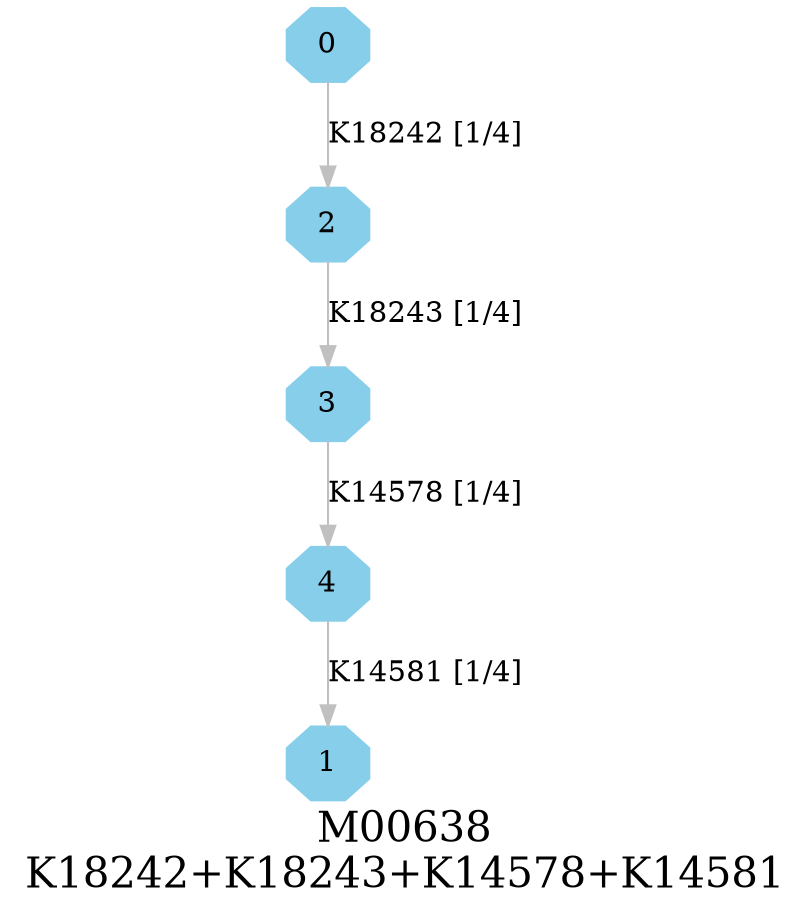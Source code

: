 digraph G {
graph [label="M00638
K18242+K18243+K14578+K14581",fontsize=20];
node [shape=box,style=filled];
edge [len=3,color=grey];
{node [width=.3,height=.3,shape=octagon,style=filled,color=skyblue] 0 1 2 3 4 }
0 -> 2 [label="K18242 [1/4]"];
2 -> 3 [label="K18243 [1/4]"];
3 -> 4 [label="K14578 [1/4]"];
4 -> 1 [label="K14581 [1/4]"];
}